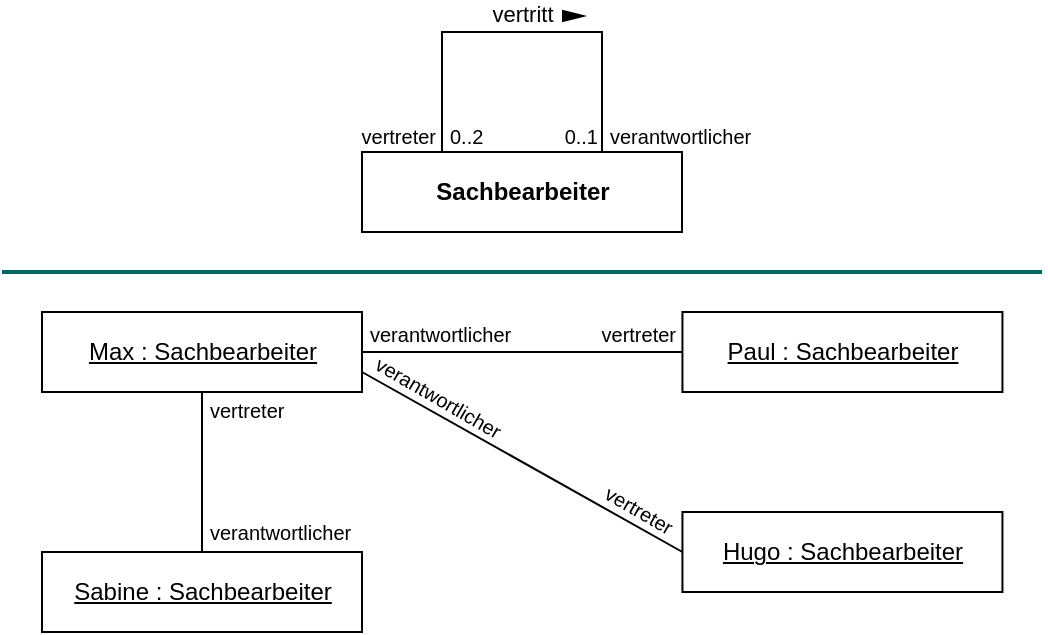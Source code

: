 <mxfile version="22.1.1" type="device">
  <diagram name="Seite-1" id="WmSNxZ4uuDLIfasRdbbB">
    <mxGraphModel dx="1035" dy="549" grid="1" gridSize="10" guides="1" tooltips="1" connect="1" arrows="1" fold="1" page="1" pageScale="1" pageWidth="827" pageHeight="1169" math="0" shadow="0">
      <root>
        <mxCell id="0" />
        <mxCell id="1" parent="0" />
        <mxCell id="q9GStuDWHRI31qfN4YOX-1" value="vertritt" style="endArrow=none;html=1;endFill=0;verticalAlign=bottom;exitX=0.75;exitY=0;exitDx=0;exitDy=0;entryX=0.25;entryY=0;entryDx=0;entryDy=0;rounded=0;labelBackgroundColor=none;" edge="1" parent="1" source="q9GStuDWHRI31qfN4YOX-4" target="q9GStuDWHRI31qfN4YOX-4">
          <mxGeometry relative="1" as="geometry">
            <mxPoint x="280" y="200" as="sourcePoint" />
            <mxPoint x="240" y="80" as="targetPoint" />
            <Array as="points">
              <mxPoint x="320" y="60" />
              <mxPoint x="240" y="60" />
            </Array>
          </mxGeometry>
        </mxCell>
        <mxCell id="q9GStuDWHRI31qfN4YOX-2" value="&lt;font style=&quot;font-size: 9px;&quot;&gt;&lt;sub&gt;&lt;font style=&quot;font-size: 8px;&quot;&gt;&lt;font style=&quot;font-size: 9px;&quot;&gt;&lt;font style=&quot;font-size: 10px;&quot;&gt;verantwortlicher&lt;/font&gt;&lt;/font&gt;&lt;/font&gt;&lt;/sub&gt;&lt;/font&gt;" style="resizable=0;html=1;align=left;verticalAlign=bottom;labelBackgroundColor=none;fontSize=10;spacingTop=0;spacingLeft=4;spacing=0;spacingBottom=2;" connectable="0" vertex="1" parent="q9GStuDWHRI31qfN4YOX-1">
          <mxGeometry x="-1" relative="1" as="geometry" />
        </mxCell>
        <mxCell id="q9GStuDWHRI31qfN4YOX-3" value="&lt;font style=&quot;font-size: 9px;&quot;&gt;&lt;sub&gt;&lt;font style=&quot;font-size: 8px;&quot;&gt;&lt;font style=&quot;font-size: 9px;&quot;&gt;&lt;font style=&quot;font-size: 10px;&quot;&gt;vertreter&lt;/font&gt;&lt;/font&gt;&lt;/font&gt;&lt;/sub&gt;&lt;/font&gt;" style="resizable=0;html=1;align=right;verticalAlign=bottom;labelBackgroundColor=none;fontSize=10;spacingLeft=0;spacing=0;spacingBottom=2;spacingRight=5;spacingTop=0;" connectable="0" vertex="1" parent="q9GStuDWHRI31qfN4YOX-1">
          <mxGeometry x="1" relative="1" as="geometry" />
        </mxCell>
        <mxCell id="q9GStuDWHRI31qfN4YOX-4" value="&lt;b&gt;Sachbearbeiter&lt;/b&gt;" style="html=1;fontStyle=0" vertex="1" parent="1">
          <mxGeometry x="200" y="120" width="160" height="40" as="geometry" />
        </mxCell>
        <mxCell id="q9GStuDWHRI31qfN4YOX-5" value="" style="triangle;whiteSpace=wrap;html=1;dashed=0;direction=north;fillColor=#000000;aspect=fixed;rotation=90;" vertex="1" parent="1">
          <mxGeometry x="303" y="47" width="5" height="10" as="geometry" />
        </mxCell>
        <mxCell id="q9GStuDWHRI31qfN4YOX-6" value="0..1" style="resizable=0;html=1;align=right;verticalAlign=bottom;labelBackgroundColor=none;fontSize=10;spacingTop=0;spacingLeft=0;spacing=0;spacingBottom=2;spacingRight=4;" connectable="0" vertex="1" parent="1">
          <mxGeometry x="320" y="120" as="geometry" />
        </mxCell>
        <mxCell id="q9GStuDWHRI31qfN4YOX-7" value="&lt;sub&gt;&lt;font style=&quot;font-size: 9px;&quot;&gt;&lt;font style=&quot;font-size: 10px;&quot;&gt;0..2&lt;/font&gt;&lt;/font&gt;&lt;/sub&gt;" style="resizable=0;html=1;align=left;verticalAlign=bottom;labelBackgroundColor=none;fontSize=10;spacingLeft=4;spacing=0;spacingBottom=2;spacingRight=0;spacingTop=0;" connectable="0" vertex="1" parent="1">
          <mxGeometry x="240" y="120" as="geometry" />
        </mxCell>
        <mxCell id="q9GStuDWHRI31qfN4YOX-8" value="" style="endArrow=none;html=1;endFill=0;verticalAlign=bottom;exitX=1;exitY=0.5;exitDx=0;exitDy=0;entryX=0;entryY=0.5;entryDx=0;entryDy=0;" edge="1" parent="1" source="q9GStuDWHRI31qfN4YOX-11" target="q9GStuDWHRI31qfN4YOX-16">
          <mxGeometry relative="1" as="geometry">
            <mxPoint x="120" y="280" as="sourcePoint" />
            <mxPoint x="360" y="230" as="targetPoint" />
          </mxGeometry>
        </mxCell>
        <mxCell id="q9GStuDWHRI31qfN4YOX-9" value="&lt;font style=&quot;font-size: 9px;&quot;&gt;&lt;sub&gt;&lt;font style=&quot;font-size: 8px;&quot;&gt;&lt;font style=&quot;font-size: 9px;&quot;&gt;&lt;font style=&quot;font-size: 10px;&quot;&gt;verantwortlicher&lt;/font&gt;&lt;/font&gt;&lt;/font&gt;&lt;/sub&gt;&lt;/font&gt;" style="resizable=0;html=1;align=left;verticalAlign=bottom;labelBackgroundColor=none;fontSize=10;spacingTop=0;spacingLeft=4;spacing=0;spacingBottom=3;" connectable="0" vertex="1" parent="q9GStuDWHRI31qfN4YOX-8">
          <mxGeometry x="-1" relative="1" as="geometry" />
        </mxCell>
        <mxCell id="q9GStuDWHRI31qfN4YOX-10" value="&lt;font style=&quot;font-size: 9px;&quot;&gt;&lt;sub&gt;&lt;font style=&quot;font-size: 8px;&quot;&gt;&lt;font style=&quot;font-size: 9px;&quot;&gt;&lt;font style=&quot;font-size: 10px;&quot;&gt;vertreter&lt;/font&gt;&lt;/font&gt;&lt;/font&gt;&lt;/sub&gt;&lt;/font&gt;" style="resizable=0;html=1;align=right;verticalAlign=bottom;labelBackgroundColor=none;fontSize=10;spacingLeft=0;spacing=0;spacingBottom=3;spacingRight=4;spacingTop=0;" connectable="0" vertex="1" parent="q9GStuDWHRI31qfN4YOX-8">
          <mxGeometry x="1" relative="1" as="geometry">
            <mxPoint x="-1" as="offset" />
          </mxGeometry>
        </mxCell>
        <mxCell id="q9GStuDWHRI31qfN4YOX-11" value="&lt;u&gt;Max : Sachbearbeiter&lt;/u&gt;" style="html=1;fontStyle=0" vertex="1" parent="1">
          <mxGeometry x="40" y="200" width="160" height="40" as="geometry" />
        </mxCell>
        <mxCell id="q9GStuDWHRI31qfN4YOX-12" value="" style="endArrow=none;html=1;endFill=0;verticalAlign=top;exitX=1;exitY=0.75;exitDx=0;exitDy=0;spacing=-3;entryX=0;entryY=0.5;entryDx=0;entryDy=0;" edge="1" parent="1" source="q9GStuDWHRI31qfN4YOX-11" target="q9GStuDWHRI31qfN4YOX-17">
          <mxGeometry relative="1" as="geometry">
            <mxPoint x="200" y="310" as="sourcePoint" />
            <mxPoint x="380" y="330" as="targetPoint" />
            <mxPoint as="offset" />
          </mxGeometry>
        </mxCell>
        <mxCell id="q9GStuDWHRI31qfN4YOX-13" value="&lt;font style=&quot;font-size: 9px;&quot;&gt;&lt;sub&gt;&lt;font style=&quot;font-size: 8px;&quot;&gt;&lt;font style=&quot;font-size: 9px;&quot;&gt;&lt;font style=&quot;font-size: 10px;&quot;&gt;&lt;font style=&quot;font-size: 11px;&quot;&gt;&lt;font style=&quot;font-size: 10px;&quot;&gt;verantwortlicher&lt;/font&gt;&lt;/font&gt;&lt;/font&gt;&lt;/font&gt;&lt;/font&gt;&lt;/sub&gt;&lt;/font&gt;" style="resizable=0;html=1;align=left;verticalAlign=bottom;labelBackgroundColor=none;fontSize=10;spacingTop=0;spacingLeft=4;spacing=0;spacingBottom=2;rotation=30;" connectable="0" vertex="1" parent="q9GStuDWHRI31qfN4YOX-12">
          <mxGeometry x="-1" relative="1" as="geometry" />
        </mxCell>
        <mxCell id="q9GStuDWHRI31qfN4YOX-14" value="&lt;font style=&quot;font-size: 9px;&quot;&gt;&lt;sub&gt;&lt;font style=&quot;font-size: 8px;&quot;&gt;&lt;font style=&quot;font-size: 9px;&quot;&gt;&lt;font style=&quot;font-size: 10px;&quot;&gt;vertreter&lt;/font&gt;&lt;/font&gt;&lt;/font&gt;&lt;/sub&gt;&lt;/font&gt;" style="resizable=0;html=1;align=right;verticalAlign=bottom;labelBackgroundColor=none;fontSize=10;spacingLeft=0;spacing=0;spacingBottom=1;spacingRight=12;spacingTop=0;rotation=30;" connectable="0" vertex="1" parent="q9GStuDWHRI31qfN4YOX-12">
          <mxGeometry x="1" relative="1" as="geometry" />
        </mxCell>
        <mxCell id="q9GStuDWHRI31qfN4YOX-15" value="&lt;u&gt;Sabine : Sachbearbeiter&lt;/u&gt;" style="html=1;fontStyle=0" vertex="1" parent="1">
          <mxGeometry x="40" y="320" width="160" height="40" as="geometry" />
        </mxCell>
        <mxCell id="q9GStuDWHRI31qfN4YOX-16" value="&lt;u&gt;Paul : Sachbearbeiter&lt;/u&gt;" style="html=1;fontStyle=0" vertex="1" parent="1">
          <mxGeometry x="360.22" y="200" width="160" height="40" as="geometry" />
        </mxCell>
        <mxCell id="q9GStuDWHRI31qfN4YOX-17" value="&lt;u&gt;Hugo : Sachbearbeiter&lt;/u&gt;" style="html=1;fontStyle=0" vertex="1" parent="1">
          <mxGeometry x="360.22" y="300" width="160" height="40" as="geometry" />
        </mxCell>
        <mxCell id="q9GStuDWHRI31qfN4YOX-18" value="" style="endArrow=none;html=1;endFill=0;verticalAlign=bottom;exitX=0.5;exitY=0;exitDx=0;exitDy=0;entryX=0.5;entryY=1;entryDx=0;entryDy=0;" edge="1" parent="1" source="q9GStuDWHRI31qfN4YOX-15" target="q9GStuDWHRI31qfN4YOX-11">
          <mxGeometry relative="1" as="geometry">
            <mxPoint x="210" y="220" as="sourcePoint" />
            <mxPoint x="410" y="220" as="targetPoint" />
          </mxGeometry>
        </mxCell>
        <mxCell id="q9GStuDWHRI31qfN4YOX-19" value="&lt;font style=&quot;font-size: 9px;&quot;&gt;&lt;sub&gt;&lt;font style=&quot;font-size: 8px;&quot;&gt;&lt;font style=&quot;font-size: 9px;&quot;&gt;&lt;font style=&quot;font-size: 10px;&quot;&gt;verantwortlicher&lt;/font&gt;&lt;/font&gt;&lt;/font&gt;&lt;/sub&gt;&lt;/font&gt;" style="resizable=0;html=1;align=left;verticalAlign=bottom;labelBackgroundColor=none;fontSize=10;spacingTop=0;spacingLeft=4;spacing=0;spacingBottom=4;" connectable="0" vertex="1" parent="q9GStuDWHRI31qfN4YOX-18">
          <mxGeometry x="-1" relative="1" as="geometry" />
        </mxCell>
        <mxCell id="q9GStuDWHRI31qfN4YOX-20" value="&lt;font style=&quot;font-size: 9px;&quot;&gt;&lt;sub&gt;&lt;font style=&quot;font-size: 8px;&quot;&gt;&lt;font style=&quot;font-size: 9px;&quot;&gt;&lt;font style=&quot;font-size: 10px;&quot;&gt;vertreter&lt;/font&gt;&lt;/font&gt;&lt;/font&gt;&lt;/sub&gt;&lt;/font&gt;" style="resizable=0;html=1;align=left;verticalAlign=top;labelBackgroundColor=none;fontSize=10;spacingLeft=4;spacing=0;spacingBottom=0;spacingRight=0;spacingTop=-4;" connectable="0" vertex="1" parent="q9GStuDWHRI31qfN4YOX-18">
          <mxGeometry x="1" relative="1" as="geometry" />
        </mxCell>
        <mxCell id="q9GStuDWHRI31qfN4YOX-21" value="" style="endArrow=none;html=1;rounded=0;strokeColor=#006666;strokeWidth=2;" edge="1" parent="1">
          <mxGeometry width="50" height="50" relative="1" as="geometry">
            <mxPoint x="20" y="180" as="sourcePoint" />
            <mxPoint x="540" y="180" as="targetPoint" />
          </mxGeometry>
        </mxCell>
      </root>
    </mxGraphModel>
  </diagram>
</mxfile>
